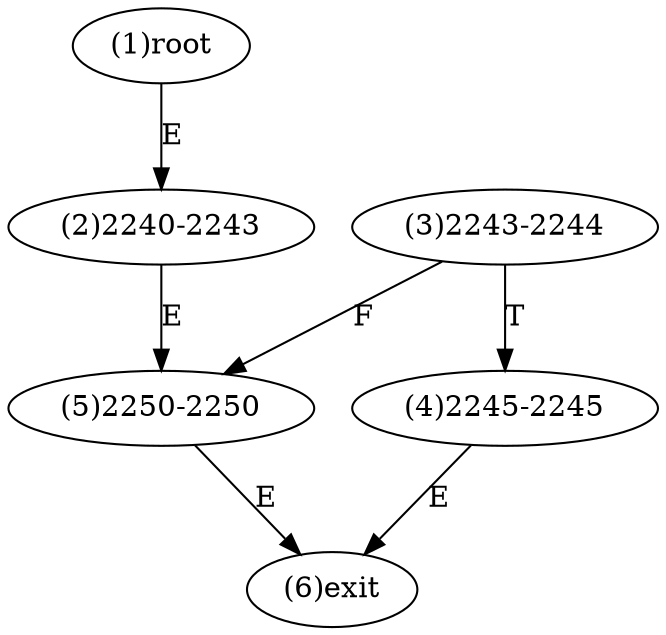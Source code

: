 digraph "" { 
1[ label="(1)root"];
2[ label="(2)2240-2243"];
3[ label="(3)2243-2244"];
4[ label="(4)2245-2245"];
5[ label="(5)2250-2250"];
6[ label="(6)exit"];
1->2[ label="E"];
2->5[ label="E"];
3->5[ label="F"];
3->4[ label="T"];
4->6[ label="E"];
5->6[ label="E"];
}